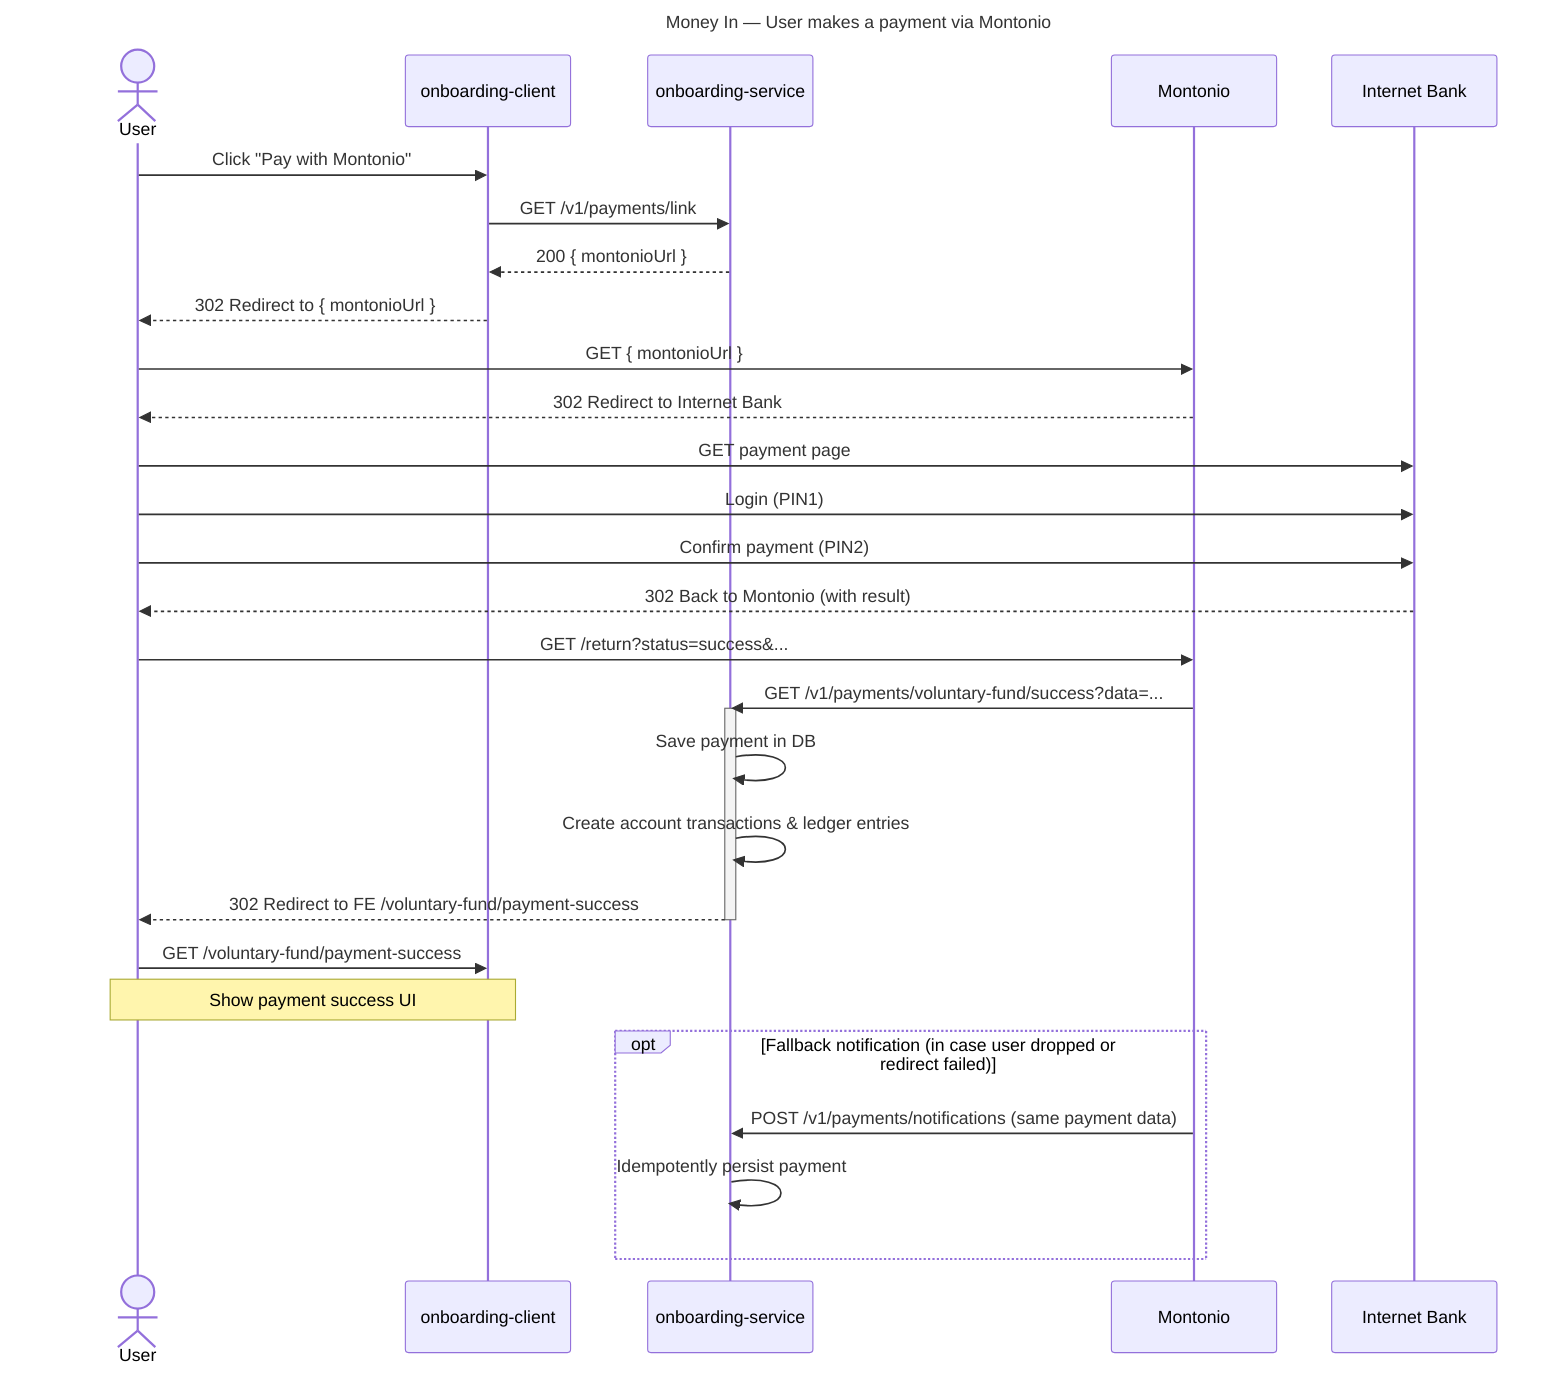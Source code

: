 sequenceDiagram
    title Money In — User makes a payment via Montonio

    actor User
    participant OnboardingClient as onboarding-client
    participant OnboardingService as onboarding-service
    participant Montonio as Montonio
    participant Bank as Internet Bank

    %% 1) Start in our web app
    User->>OnboardingClient: Click "Pay with Montonio"
    OnboardingClient->>OnboardingService: GET /v1/payments/link
    OnboardingService-->>OnboardingClient: 200 { montonioUrl }

    %% 2) Redirect to Montonio and onward to bank
    OnboardingClient-->>User: 302 Redirect to { montonioUrl }
    User->>Montonio: GET { montonioUrl }
    Montonio-->>User: 302 Redirect to Internet Bank
    User->>Bank: GET payment page

    %% 3) Strong auth at the bank
    User->>Bank: Login (PIN1)
    User->>Bank: Confirm payment (PIN2)

    %% 4) Return via Montonio to our backend
    Bank-->>User: 302 Back to Montonio (with result)
    User->>Montonio: GET /return?status=success&...
    Montonio->>OnboardingService: GET /v1/payments/voluntary-fund/success?data=...

    activate OnboardingService
    OnboardingService->>OnboardingService: Save payment in DB
    OnboardingService->>OnboardingService: Create account transactions & ledger entries
    OnboardingService-->>User: 302 Redirect to FE /voluntary-fund/payment-success
    deactivate OnboardingService

    %% 5) Success page
    User->>OnboardingClient: GET /voluntary-fund/payment-success
    Note over OnboardingClient,User: Show payment success UI

    %% 6) Async fallback notification from Montonio
    opt Fallback notification (in case user dropped or redirect failed)
        Montonio->>OnboardingService: POST /v1/payments/notifications (same payment data)
        OnboardingService->>OnboardingService: Idempotently persist payment
    end